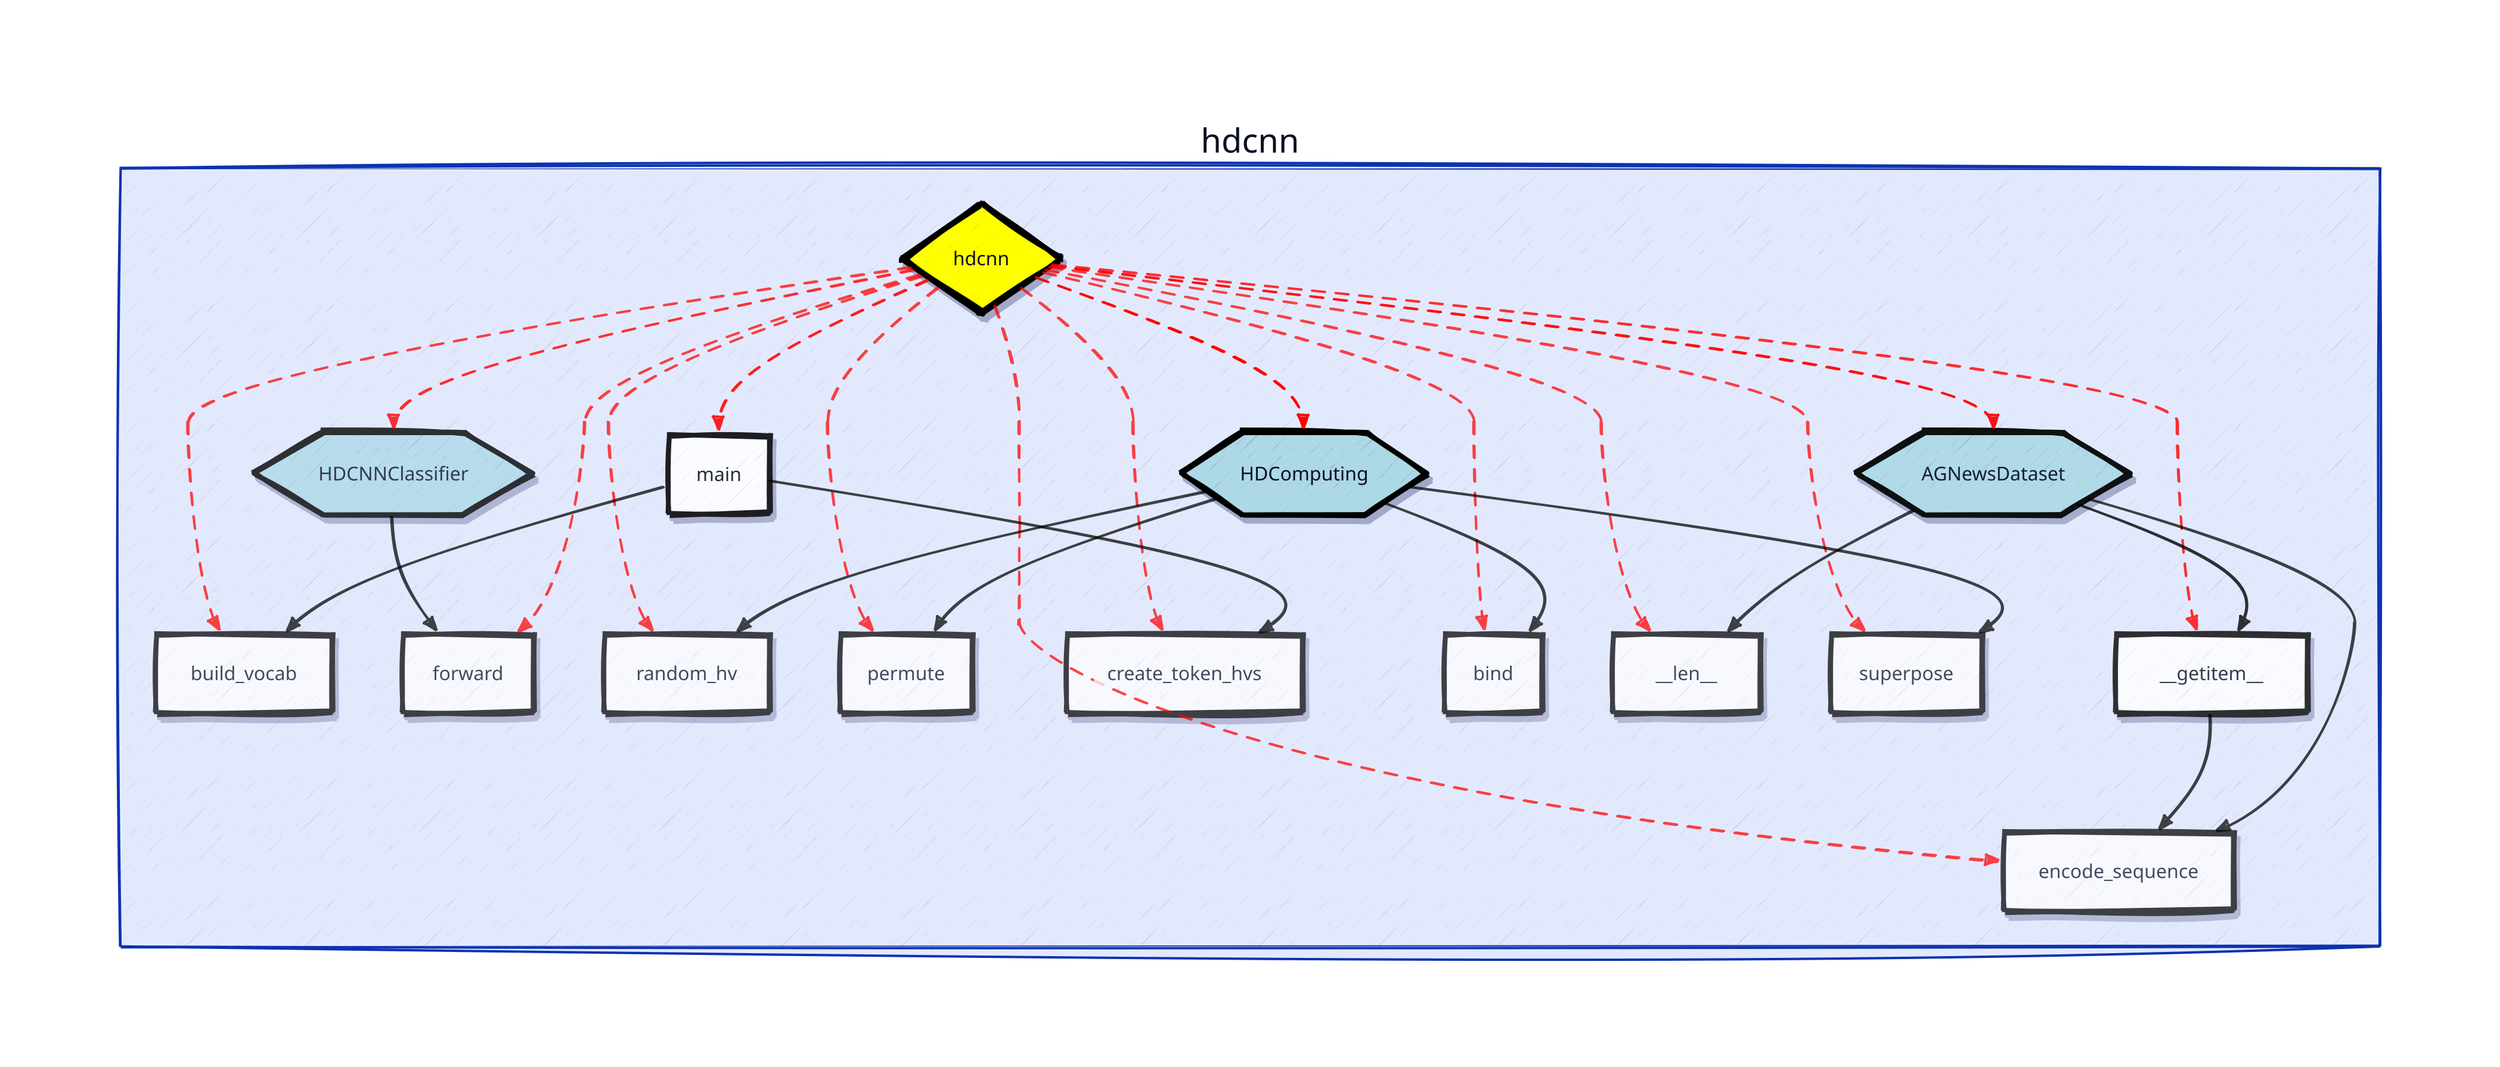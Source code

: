 vars: {
  d2-config: {
    sketch: true
  }
}
classes: {
  file: {
    label: ""
    shape: diamond
    style: {
      fill: yellow
      shadow: true
    }
  }
}

classes: {
  class: {
    label: ""
    shape: hexagon
    style: {
      fill: lightblue
      shadow: true
    }
  }
}

classes: {
  function: {
    label: ""
    shape: rectangle
    style: {
      fill: white
      shadow: false
    }
  }
}
hdcnn.HDCNNClassifier.class: class
hdcnn.HDCNNClassifier.label: "HDCNNClassifier"
hdcnn.HDCNNClassifier: {
  style: {
    opacity: 0.80
    stroke: "black"
    stroke-width: 4
    shadow: true
  }
}
hdcnn.encode_sequence.class: function
hdcnn.encode_sequence.label: "encode_sequence"
hdcnn.encode_sequence: {
  style: {
    opacity: 0.73
    stroke: "black"
    stroke-width: 4
    shadow: true
  }
}
hdcnn.build_vocab.class: function
hdcnn.build_vocab.label: "build_vocab"
hdcnn.build_vocab: {
  style: {
    opacity: 0.73
    stroke: "black"
    stroke-width: 4
    shadow: true
  }
}
hdcnn.forward.class: function
hdcnn.forward.label: "forward"
hdcnn.forward: {
  style: {
    opacity: 0.73
    stroke: "black"
    stroke-width: 4
    shadow: true
  }
}
hdcnn.random_hv.class: function
hdcnn.random_hv.label: "random_hv"
hdcnn.random_hv: {
  style: {
    opacity: 0.73
    stroke: "black"
    stroke-width: 4
    shadow: true
  }
}
hdcnn.permute.class: function
hdcnn.permute.label: "permute"
hdcnn.permute: {
  style: {
    opacity: 0.73
    stroke: "black"
    stroke-width: 4
    shadow: true
  }
}
hdcnn.hdcnn.class: file
hdcnn.hdcnn.label: "hdcnn"
hdcnn.hdcnn: {
  style: {
    opacity: 1.00
    stroke: "black"
    stroke-width: 4
    shadow: true
  }
}
hdcnn.__getitem__.class: function
hdcnn.__getitem__.label: "__getitem__"
hdcnn.__getitem__: {
  style: {
    opacity: 0.80
    stroke: "black"
    stroke-width: 4
    shadow: true
  }
}
hdcnn.main.class: function
hdcnn.main.label: "main"
hdcnn.main: {
  style: {
    opacity: 0.87
    stroke: "black"
    stroke-width: 4
    shadow: true
  }
}
hdcnn.AGNewsDataset.class: class
hdcnn.AGNewsDataset.label: "AGNewsDataset"
hdcnn.AGNewsDataset: {
  style: {
    opacity: 0.93
    stroke: "black"
    stroke-width: 4
    shadow: true
  }
}
hdcnn.HDComputing.class: class
hdcnn.HDComputing.label: "HDComputing"
hdcnn.HDComputing: {
  style: {
    opacity: 1.00
    stroke: "black"
    stroke-width: 4
    shadow: true
  }
}
hdcnn.create_token_hvs.class: function
hdcnn.create_token_hvs.label: "create_token_hvs"
hdcnn.create_token_hvs: {
  style: {
    opacity: 0.73
    stroke: "black"
    stroke-width: 4
    shadow: true
  }
}
hdcnn.bind.class: function
hdcnn.bind.label: "bind"
hdcnn.bind: {
  style: {
    opacity: 0.73
    stroke: "black"
    stroke-width: 4
    shadow: true
  }
}
hdcnn.__len__.class: function
hdcnn.__len__.label: "__len__"
hdcnn.__len__: {
  style: {
    opacity: 0.73
    stroke: "black"
    stroke-width: 4
    shadow: true
  }
}
hdcnn.superpose.class: function
hdcnn.superpose.label: "superpose"
hdcnn.superpose: {
  style: {
    opacity: 0.73
    stroke: "black"
    stroke-width: 4
    shadow: true
  }
}
hdcnn.HDCNNClassifier -> hdcnn.forward: {
  style.stroke: black
  style.opacity: 0.73
  style.stroke-width: 2
}
hdcnn.hdcnn -> hdcnn.HDCNNClassifier: {
  style.stroke: red
  style.opacity: 0.80
  style.stroke-width: 2
  style.stroke-dash: 5
  style.animated: true
}
hdcnn.hdcnn -> hdcnn.forward: {
  style.stroke: red
  style.opacity: 0.73
  style.stroke-width: 2
  style.stroke-dash: 5
  style.animated: true
}
hdcnn.hdcnn -> hdcnn.build_vocab: {
  style.stroke: red
  style.opacity: 0.73
  style.stroke-width: 2
  style.stroke-dash: 5
  style.animated: true
}
hdcnn.hdcnn -> hdcnn.encode_sequence: {
  style.stroke: red
  style.opacity: 0.73
  style.stroke-width: 2
  style.stroke-dash: 5
  style.animated: true
}
hdcnn.hdcnn -> hdcnn.random_hv: {
  style.stroke: red
  style.opacity: 0.73
  style.stroke-width: 2
  style.stroke-dash: 5
  style.animated: true
}
hdcnn.hdcnn -> hdcnn.permute: {
  style.stroke: red
  style.opacity: 0.73
  style.stroke-width: 2
  style.stroke-dash: 5
  style.animated: true
}
hdcnn.hdcnn -> hdcnn.__getitem__: {
  style.stroke: red
  style.opacity: 0.80
  style.stroke-width: 2
  style.stroke-dash: 5
  style.animated: true
}
hdcnn.hdcnn -> hdcnn.main: {
  style.stroke: red
  style.opacity: 0.87
  style.stroke-width: 2
  style.stroke-dash: 5
  style.animated: true
}
hdcnn.hdcnn -> hdcnn.AGNewsDataset: {
  style.stroke: red
  style.opacity: 0.93
  style.stroke-width: 2
  style.stroke-dash: 5
  style.animated: true
}
hdcnn.hdcnn -> hdcnn.HDComputing: {
  style.stroke: red
  style.opacity: 1.00
  style.stroke-width: 2
  style.stroke-dash: 5
  style.animated: true
}
hdcnn.hdcnn -> hdcnn.create_token_hvs: {
  style.stroke: red
  style.opacity: 0.73
  style.stroke-width: 2
  style.stroke-dash: 5
  style.animated: true
}
hdcnn.hdcnn -> hdcnn.bind: {
  style.stroke: red
  style.opacity: 0.73
  style.stroke-width: 2
  style.stroke-dash: 5
  style.animated: true
}
hdcnn.hdcnn -> hdcnn.__len__: {
  style.stroke: red
  style.opacity: 0.73
  style.stroke-width: 2
  style.stroke-dash: 5
  style.animated: true
}
hdcnn.hdcnn -> hdcnn.superpose: {
  style.stroke: red
  style.opacity: 0.73
  style.stroke-width: 2
  style.stroke-dash: 5
  style.animated: true
}
hdcnn.__getitem__ -> hdcnn.encode_sequence: {
  style.stroke: black
  style.opacity: 0.73
  style.stroke-width: 2
}
hdcnn.main -> hdcnn.build_vocab: {
  style.stroke: black
  style.opacity: 0.73
  style.stroke-width: 2
}
hdcnn.main -> hdcnn.create_token_hvs: {
  style.stroke: black
  style.opacity: 0.73
  style.stroke-width: 2
}
hdcnn.AGNewsDataset -> hdcnn.__len__: {
  style.stroke: black
  style.opacity: 0.73
  style.stroke-width: 2
}
hdcnn.AGNewsDataset -> hdcnn.__getitem__: {
  style.stroke: black
  style.opacity: 0.80
  style.stroke-width: 2
}
hdcnn.AGNewsDataset -> hdcnn.encode_sequence: {
  style.stroke: black
  style.opacity: 0.73
  style.stroke-width: 2
}
hdcnn.HDComputing -> hdcnn.permute: {
  style.stroke: black
  style.opacity: 0.73
  style.stroke-width: 2
}
hdcnn.HDComputing -> hdcnn.superpose: {
  style.stroke: black
  style.opacity: 0.73
  style.stroke-width: 2
}
hdcnn.HDComputing -> hdcnn.bind: {
  style.stroke: black
  style.opacity: 0.73
  style.stroke-width: 2
}
hdcnn.HDComputing -> hdcnn.random_hv: {
  style.stroke: black
  style.opacity: 0.73
  style.stroke-width: 2
}